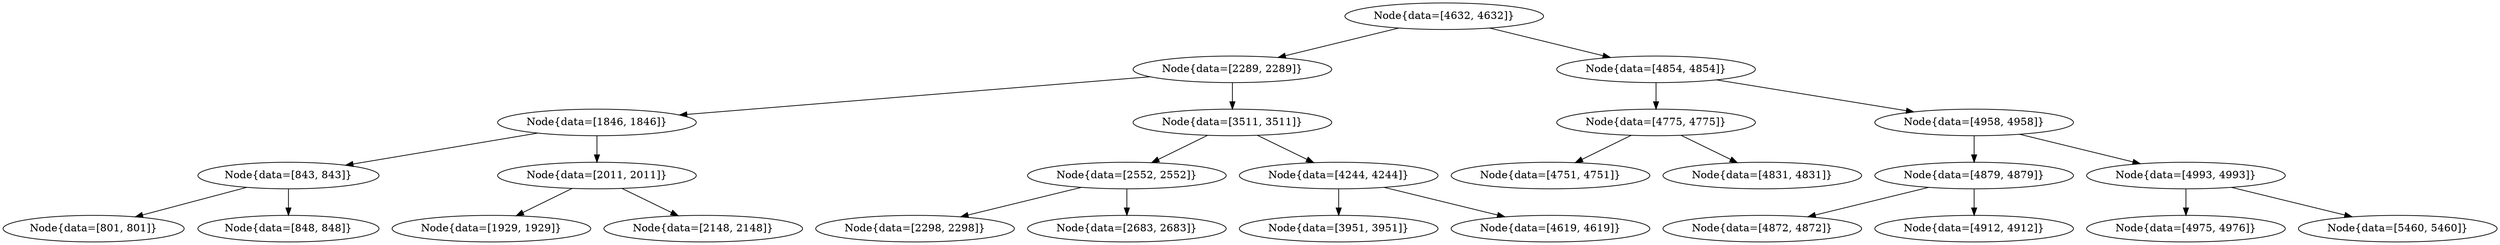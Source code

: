 digraph G{
1857357520 [label="Node{data=[4632, 4632]}"]
1857357520 -> 2041835974
2041835974 [label="Node{data=[2289, 2289]}"]
2041835974 -> 63706253
63706253 [label="Node{data=[1846, 1846]}"]
63706253 -> 388991153
388991153 [label="Node{data=[843, 843]}"]
388991153 -> 1374330626
1374330626 [label="Node{data=[801, 801]}"]
388991153 -> 934377784
934377784 [label="Node{data=[848, 848]}"]
63706253 -> 1421507391
1421507391 [label="Node{data=[2011, 2011]}"]
1421507391 -> 1060834073
1060834073 [label="Node{data=[1929, 1929]}"]
1421507391 -> 984387955
984387955 [label="Node{data=[2148, 2148]}"]
2041835974 -> 115885991
115885991 [label="Node{data=[3511, 3511]}"]
115885991 -> 25999302
25999302 [label="Node{data=[2552, 2552]}"]
25999302 -> 1711802157
1711802157 [label="Node{data=[2298, 2298]}"]
25999302 -> 955327894
955327894 [label="Node{data=[2683, 2683]}"]
115885991 -> 2095093840
2095093840 [label="Node{data=[4244, 4244]}"]
2095093840 -> 406200973
406200973 [label="Node{data=[3951, 3951]}"]
2095093840 -> 1042378697
1042378697 [label="Node{data=[4619, 4619]}"]
1857357520 -> 265105422
265105422 [label="Node{data=[4854, 4854]}"]
265105422 -> 2006391743
2006391743 [label="Node{data=[4775, 4775]}"]
2006391743 -> 1587309962
1587309962 [label="Node{data=[4751, 4751]}"]
2006391743 -> 1802899127
1802899127 [label="Node{data=[4831, 4831]}"]
265105422 -> 232590999
232590999 [label="Node{data=[4958, 4958]}"]
232590999 -> 1121498736
1121498736 [label="Node{data=[4879, 4879]}"]
1121498736 -> 2132108188
2132108188 [label="Node{data=[4872, 4872]}"]
1121498736 -> 617466239
617466239 [label="Node{data=[4912, 4912]}"]
232590999 -> 1090638535
1090638535 [label="Node{data=[4993, 4993]}"]
1090638535 -> 1181583265
1181583265 [label="Node{data=[4975, 4976]}"]
1090638535 -> 305137011
305137011 [label="Node{data=[5460, 5460]}"]
}